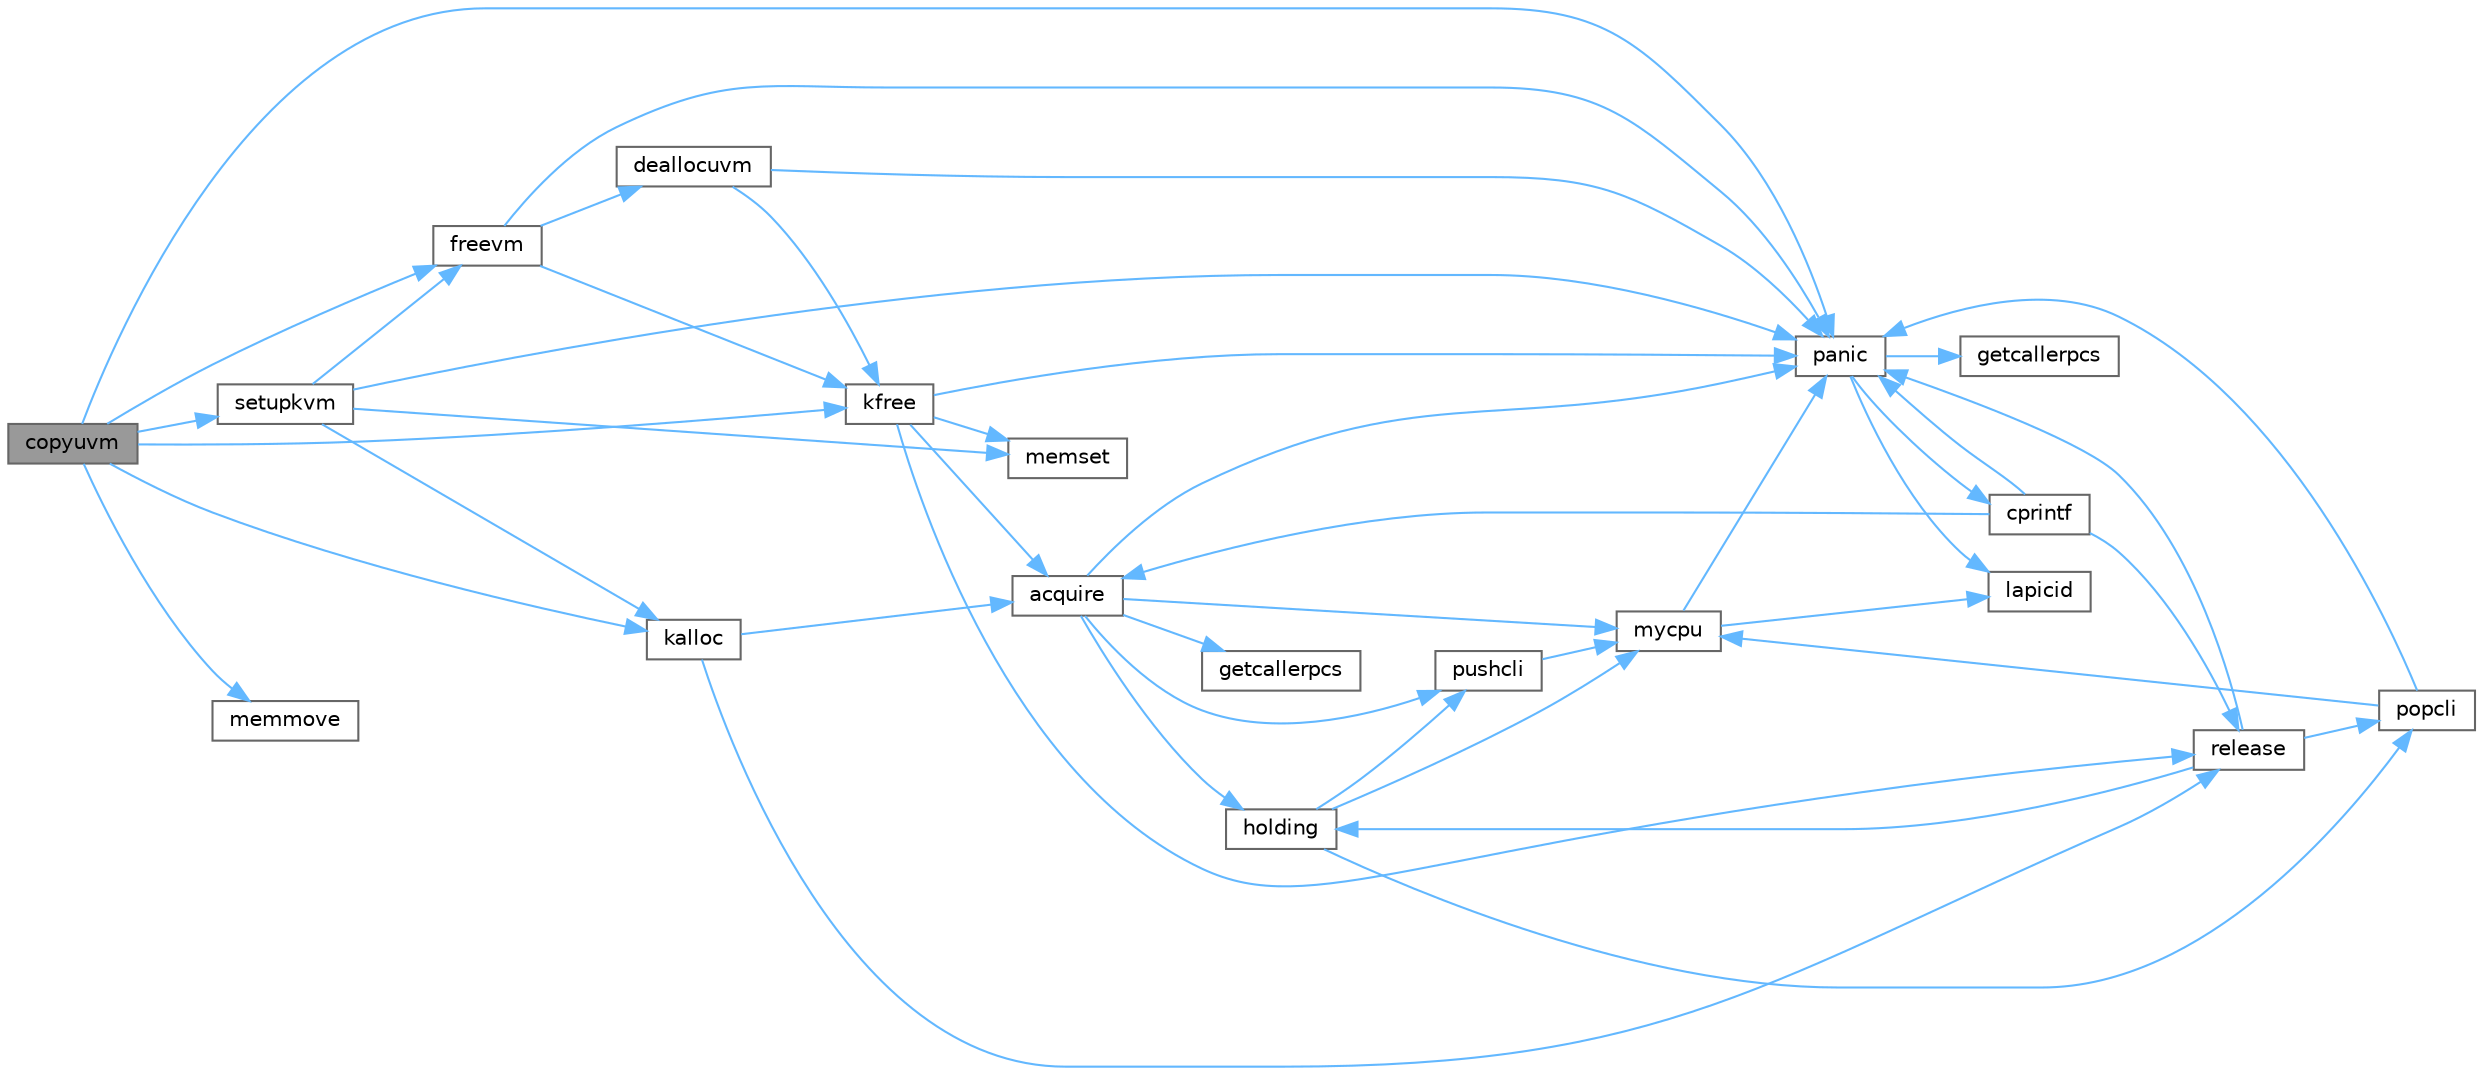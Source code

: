 digraph "copyuvm"
{
 // LATEX_PDF_SIZE
  bgcolor="transparent";
  edge [fontname=Helvetica,fontsize=10,labelfontname=Helvetica,labelfontsize=10];
  node [fontname=Helvetica,fontsize=10,shape=box,height=0.2,width=0.4];
  rankdir="LR";
  Node1 [id="Node000001",label="copyuvm",height=0.2,width=0.4,color="gray40", fillcolor="grey60", style="filled", fontcolor="black",tooltip=" "];
  Node1 -> Node2 [id="edge44_Node000001_Node000002",color="steelblue1",style="solid",tooltip=" "];
  Node2 [id="Node000002",label="freevm",height=0.2,width=0.4,color="grey40", fillcolor="white", style="filled",URL="$de/de9/vm_8c.html#aa883924e2f068c520b695cdc168e1603",tooltip=" "];
  Node2 -> Node3 [id="edge45_Node000002_Node000003",color="steelblue1",style="solid",tooltip=" "];
  Node3 [id="Node000003",label="deallocuvm",height=0.2,width=0.4,color="grey40", fillcolor="white", style="filled",URL="$de/de9/vm_8c.html#a6d3019ea15a9bfdc5131ae97f3623c49",tooltip=" "];
  Node3 -> Node4 [id="edge46_Node000003_Node000004",color="steelblue1",style="solid",tooltip=" "];
  Node4 [id="Node000004",label="kfree",height=0.2,width=0.4,color="grey40", fillcolor="white", style="filled",URL="$d4/def/kalloc_8c.html#aced59ecf8411235f6dffc065236711a5",tooltip=" "];
  Node4 -> Node5 [id="edge47_Node000004_Node000005",color="steelblue1",style="solid",tooltip=" "];
  Node5 [id="Node000005",label="acquire",height=0.2,width=0.4,color="grey40", fillcolor="white", style="filled",URL="$d3/d2d/spinlock_8c.html#aed377f16a085b00de3a4b32392adbdfb",tooltip=" "];
  Node5 -> Node6 [id="edge48_Node000005_Node000006",color="steelblue1",style="solid",tooltip=" "];
  Node6 [id="Node000006",label="getcallerpcs",height=0.2,width=0.4,color="grey40", fillcolor="white", style="filled",URL="$d3/d2d/spinlock_8c.html#a6ac35304ea80f01086b47edcc2328010",tooltip=" "];
  Node5 -> Node7 [id="edge49_Node000005_Node000007",color="steelblue1",style="solid",tooltip=" "];
  Node7 [id="Node000007",label="holding",height=0.2,width=0.4,color="grey40", fillcolor="white", style="filled",URL="$d3/d2d/spinlock_8c.html#aea48df3e5cfb903179ad3dc78ab502d9",tooltip=" "];
  Node7 -> Node8 [id="edge50_Node000007_Node000008",color="steelblue1",style="solid",tooltip=" "];
  Node8 [id="Node000008",label="mycpu",height=0.2,width=0.4,color="grey40", fillcolor="white", style="filled",URL="$d3/dda/proc_8c.html#ad427959ad025dabd8cd393b27ec39160",tooltip=" "];
  Node8 -> Node9 [id="edge51_Node000008_Node000009",color="steelblue1",style="solid",tooltip=" "];
  Node9 [id="Node000009",label="lapicid",height=0.2,width=0.4,color="grey40", fillcolor="white", style="filled",URL="$dc/df6/lapic_8c.html#a627f7996b64f99d885244a5102c85164",tooltip=" "];
  Node8 -> Node10 [id="edge52_Node000008_Node000010",color="steelblue1",style="solid",tooltip=" "];
  Node10 [id="Node000010",label="panic",height=0.2,width=0.4,color="grey40", fillcolor="white", style="filled",URL="$d0/d56/console_8c.html#a95c0aca5d6d7487933984f08b189917a",tooltip=" "];
  Node10 -> Node11 [id="edge53_Node000010_Node000011",color="steelblue1",style="solid",tooltip=" "];
  Node11 [id="Node000011",label="cprintf",height=0.2,width=0.4,color="grey40", fillcolor="white", style="filled",URL="$d0/d56/console_8c.html#a90f0742d846503e4ed1804f1df421ec6",tooltip=" "];
  Node11 -> Node5 [id="edge54_Node000011_Node000005",color="steelblue1",style="solid",tooltip=" "];
  Node11 -> Node10 [id="edge55_Node000011_Node000010",color="steelblue1",style="solid",tooltip=" "];
  Node11 -> Node12 [id="edge56_Node000011_Node000012",color="steelblue1",style="solid",tooltip=" "];
  Node12 [id="Node000012",label="release",height=0.2,width=0.4,color="grey40", fillcolor="white", style="filled",URL="$d3/d2d/spinlock_8c.html#a1cee376aa9a00e754bf5481cd5f3d97b",tooltip=" "];
  Node12 -> Node7 [id="edge57_Node000012_Node000007",color="steelblue1",style="solid",tooltip=" "];
  Node12 -> Node10 [id="edge58_Node000012_Node000010",color="steelblue1",style="solid",tooltip=" "];
  Node12 -> Node13 [id="edge59_Node000012_Node000013",color="steelblue1",style="solid",tooltip=" "];
  Node13 [id="Node000013",label="popcli",height=0.2,width=0.4,color="grey40", fillcolor="white", style="filled",URL="$d3/d2d/spinlock_8c.html#ae3424f669269fef400ce29c3aeb43fdb",tooltip=" "];
  Node13 -> Node8 [id="edge60_Node000013_Node000008",color="steelblue1",style="solid",tooltip=" "];
  Node13 -> Node10 [id="edge61_Node000013_Node000010",color="steelblue1",style="solid",tooltip=" "];
  Node10 -> Node14 [id="edge62_Node000010_Node000014",color="steelblue1",style="solid",tooltip=" "];
  Node14 [id="Node000014",label="getcallerpcs",height=0.2,width=0.4,color="grey40", fillcolor="white", style="filled",URL="$d5/d64/defs_8h.html#a4105de9e2969515d6c6c795c4386f69f",tooltip=" "];
  Node10 -> Node9 [id="edge63_Node000010_Node000009",color="steelblue1",style="solid",tooltip=" "];
  Node7 -> Node13 [id="edge64_Node000007_Node000013",color="steelblue1",style="solid",tooltip=" "];
  Node7 -> Node15 [id="edge65_Node000007_Node000015",color="steelblue1",style="solid",tooltip=" "];
  Node15 [id="Node000015",label="pushcli",height=0.2,width=0.4,color="grey40", fillcolor="white", style="filled",URL="$d3/d2d/spinlock_8c.html#a206b749d1b7768dadce61cbcde7e0f1c",tooltip=" "];
  Node15 -> Node8 [id="edge66_Node000015_Node000008",color="steelblue1",style="solid",tooltip=" "];
  Node5 -> Node8 [id="edge67_Node000005_Node000008",color="steelblue1",style="solid",tooltip=" "];
  Node5 -> Node10 [id="edge68_Node000005_Node000010",color="steelblue1",style="solid",tooltip=" "];
  Node5 -> Node15 [id="edge69_Node000005_Node000015",color="steelblue1",style="solid",tooltip=" "];
  Node4 -> Node16 [id="edge70_Node000004_Node000016",color="steelblue1",style="solid",tooltip=" "];
  Node16 [id="Node000016",label="memset",height=0.2,width=0.4,color="grey40", fillcolor="white", style="filled",URL="$db/d8a/ulib_8c.html#aa9cdc2409c15ccd5ee3b2031576f4093",tooltip=" "];
  Node4 -> Node10 [id="edge71_Node000004_Node000010",color="steelblue1",style="solid",tooltip=" "];
  Node4 -> Node12 [id="edge72_Node000004_Node000012",color="steelblue1",style="solid",tooltip=" "];
  Node3 -> Node10 [id="edge73_Node000003_Node000010",color="steelblue1",style="solid",tooltip=" "];
  Node2 -> Node4 [id="edge74_Node000002_Node000004",color="steelblue1",style="solid",tooltip=" "];
  Node2 -> Node10 [id="edge75_Node000002_Node000010",color="steelblue1",style="solid",tooltip=" "];
  Node1 -> Node17 [id="edge76_Node000001_Node000017",color="steelblue1",style="solid",tooltip=" "];
  Node17 [id="Node000017",label="kalloc",height=0.2,width=0.4,color="grey40", fillcolor="white", style="filled",URL="$d4/def/kalloc_8c.html#a5e965f6365c721b5b23c12d16d45c3dc",tooltip=" "];
  Node17 -> Node5 [id="edge77_Node000017_Node000005",color="steelblue1",style="solid",tooltip=" "];
  Node17 -> Node12 [id="edge78_Node000017_Node000012",color="steelblue1",style="solid",tooltip=" "];
  Node1 -> Node4 [id="edge79_Node000001_Node000004",color="steelblue1",style="solid",tooltip=" "];
  Node1 -> Node18 [id="edge80_Node000001_Node000018",color="steelblue1",style="solid",tooltip=" "];
  Node18 [id="Node000018",label="memmove",height=0.2,width=0.4,color="grey40", fillcolor="white", style="filled",URL="$d1/db0/string_8c.html#a07f97e2ed1ce37955192d52de8f4911f",tooltip=" "];
  Node1 -> Node10 [id="edge81_Node000001_Node000010",color="steelblue1",style="solid",tooltip=" "];
  Node1 -> Node19 [id="edge82_Node000001_Node000019",color="steelblue1",style="solid",tooltip=" "];
  Node19 [id="Node000019",label="setupkvm",height=0.2,width=0.4,color="grey40", fillcolor="white", style="filled",URL="$de/de9/vm_8c.html#a1c8a7a02e9391b5cf0984388216695c0",tooltip=" "];
  Node19 -> Node2 [id="edge83_Node000019_Node000002",color="steelblue1",style="solid",tooltip=" "];
  Node19 -> Node17 [id="edge84_Node000019_Node000017",color="steelblue1",style="solid",tooltip=" "];
  Node19 -> Node16 [id="edge85_Node000019_Node000016",color="steelblue1",style="solid",tooltip=" "];
  Node19 -> Node10 [id="edge86_Node000019_Node000010",color="steelblue1",style="solid",tooltip=" "];
}
